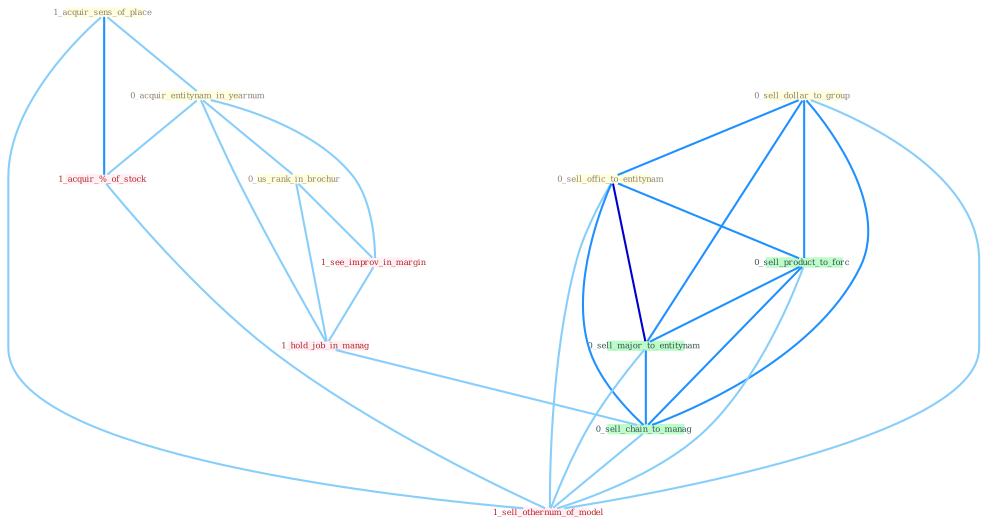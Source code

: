 Graph G{ 
    node
    [shape=polygon,style=filled,width=.5,height=.06,color="#BDFCC9",fixedsize=true,fontsize=4,
    fontcolor="#2f4f4f"];
    {node
    [color="#ffffe0", fontcolor="#8b7d6b"] "1_acquir_sens_of_place " "0_sell_dollar_to_group " "0_acquir_entitynam_in_yearnum " "0_us_rank_in_brochur " "0_sell_offic_to_entitynam "}
{node [color="#fff0f5", fontcolor="#b22222"] "1_see_improv_in_margin " "1_acquir_%_of_stock " "1_hold_job_in_manag " "1_sell_othernum_of_model "}
edge [color="#B0E2FF"];

	"1_acquir_sens_of_place " -- "0_acquir_entitynam_in_yearnum " [w="1", color="#87cefa" ];
	"1_acquir_sens_of_place " -- "1_acquir_%_of_stock " [w="2", color="#1e90ff" , len=0.8];
	"1_acquir_sens_of_place " -- "1_sell_othernum_of_model " [w="1", color="#87cefa" ];
	"0_sell_dollar_to_group " -- "0_sell_offic_to_entitynam " [w="2", color="#1e90ff" , len=0.8];
	"0_sell_dollar_to_group " -- "0_sell_product_to_forc " [w="2", color="#1e90ff" , len=0.8];
	"0_sell_dollar_to_group " -- "0_sell_major_to_entitynam " [w="2", color="#1e90ff" , len=0.8];
	"0_sell_dollar_to_group " -- "0_sell_chain_to_manag " [w="2", color="#1e90ff" , len=0.8];
	"0_sell_dollar_to_group " -- "1_sell_othernum_of_model " [w="1", color="#87cefa" ];
	"0_acquir_entitynam_in_yearnum " -- "0_us_rank_in_brochur " [w="1", color="#87cefa" ];
	"0_acquir_entitynam_in_yearnum " -- "1_see_improv_in_margin " [w="1", color="#87cefa" ];
	"0_acquir_entitynam_in_yearnum " -- "1_acquir_%_of_stock " [w="1", color="#87cefa" ];
	"0_acquir_entitynam_in_yearnum " -- "1_hold_job_in_manag " [w="1", color="#87cefa" ];
	"0_us_rank_in_brochur " -- "1_see_improv_in_margin " [w="1", color="#87cefa" ];
	"0_us_rank_in_brochur " -- "1_hold_job_in_manag " [w="1", color="#87cefa" ];
	"0_sell_offic_to_entitynam " -- "0_sell_product_to_forc " [w="2", color="#1e90ff" , len=0.8];
	"0_sell_offic_to_entitynam " -- "0_sell_major_to_entitynam " [w="3", color="#0000cd" , len=0.6];
	"0_sell_offic_to_entitynam " -- "0_sell_chain_to_manag " [w="2", color="#1e90ff" , len=0.8];
	"0_sell_offic_to_entitynam " -- "1_sell_othernum_of_model " [w="1", color="#87cefa" ];
	"1_see_improv_in_margin " -- "1_hold_job_in_manag " [w="1", color="#87cefa" ];
	"1_acquir_%_of_stock " -- "1_sell_othernum_of_model " [w="1", color="#87cefa" ];
	"1_hold_job_in_manag " -- "0_sell_chain_to_manag " [w="1", color="#87cefa" ];
	"0_sell_product_to_forc " -- "0_sell_major_to_entitynam " [w="2", color="#1e90ff" , len=0.8];
	"0_sell_product_to_forc " -- "0_sell_chain_to_manag " [w="2", color="#1e90ff" , len=0.8];
	"0_sell_product_to_forc " -- "1_sell_othernum_of_model " [w="1", color="#87cefa" ];
	"0_sell_major_to_entitynam " -- "0_sell_chain_to_manag " [w="2", color="#1e90ff" , len=0.8];
	"0_sell_major_to_entitynam " -- "1_sell_othernum_of_model " [w="1", color="#87cefa" ];
	"0_sell_chain_to_manag " -- "1_sell_othernum_of_model " [w="1", color="#87cefa" ];
}